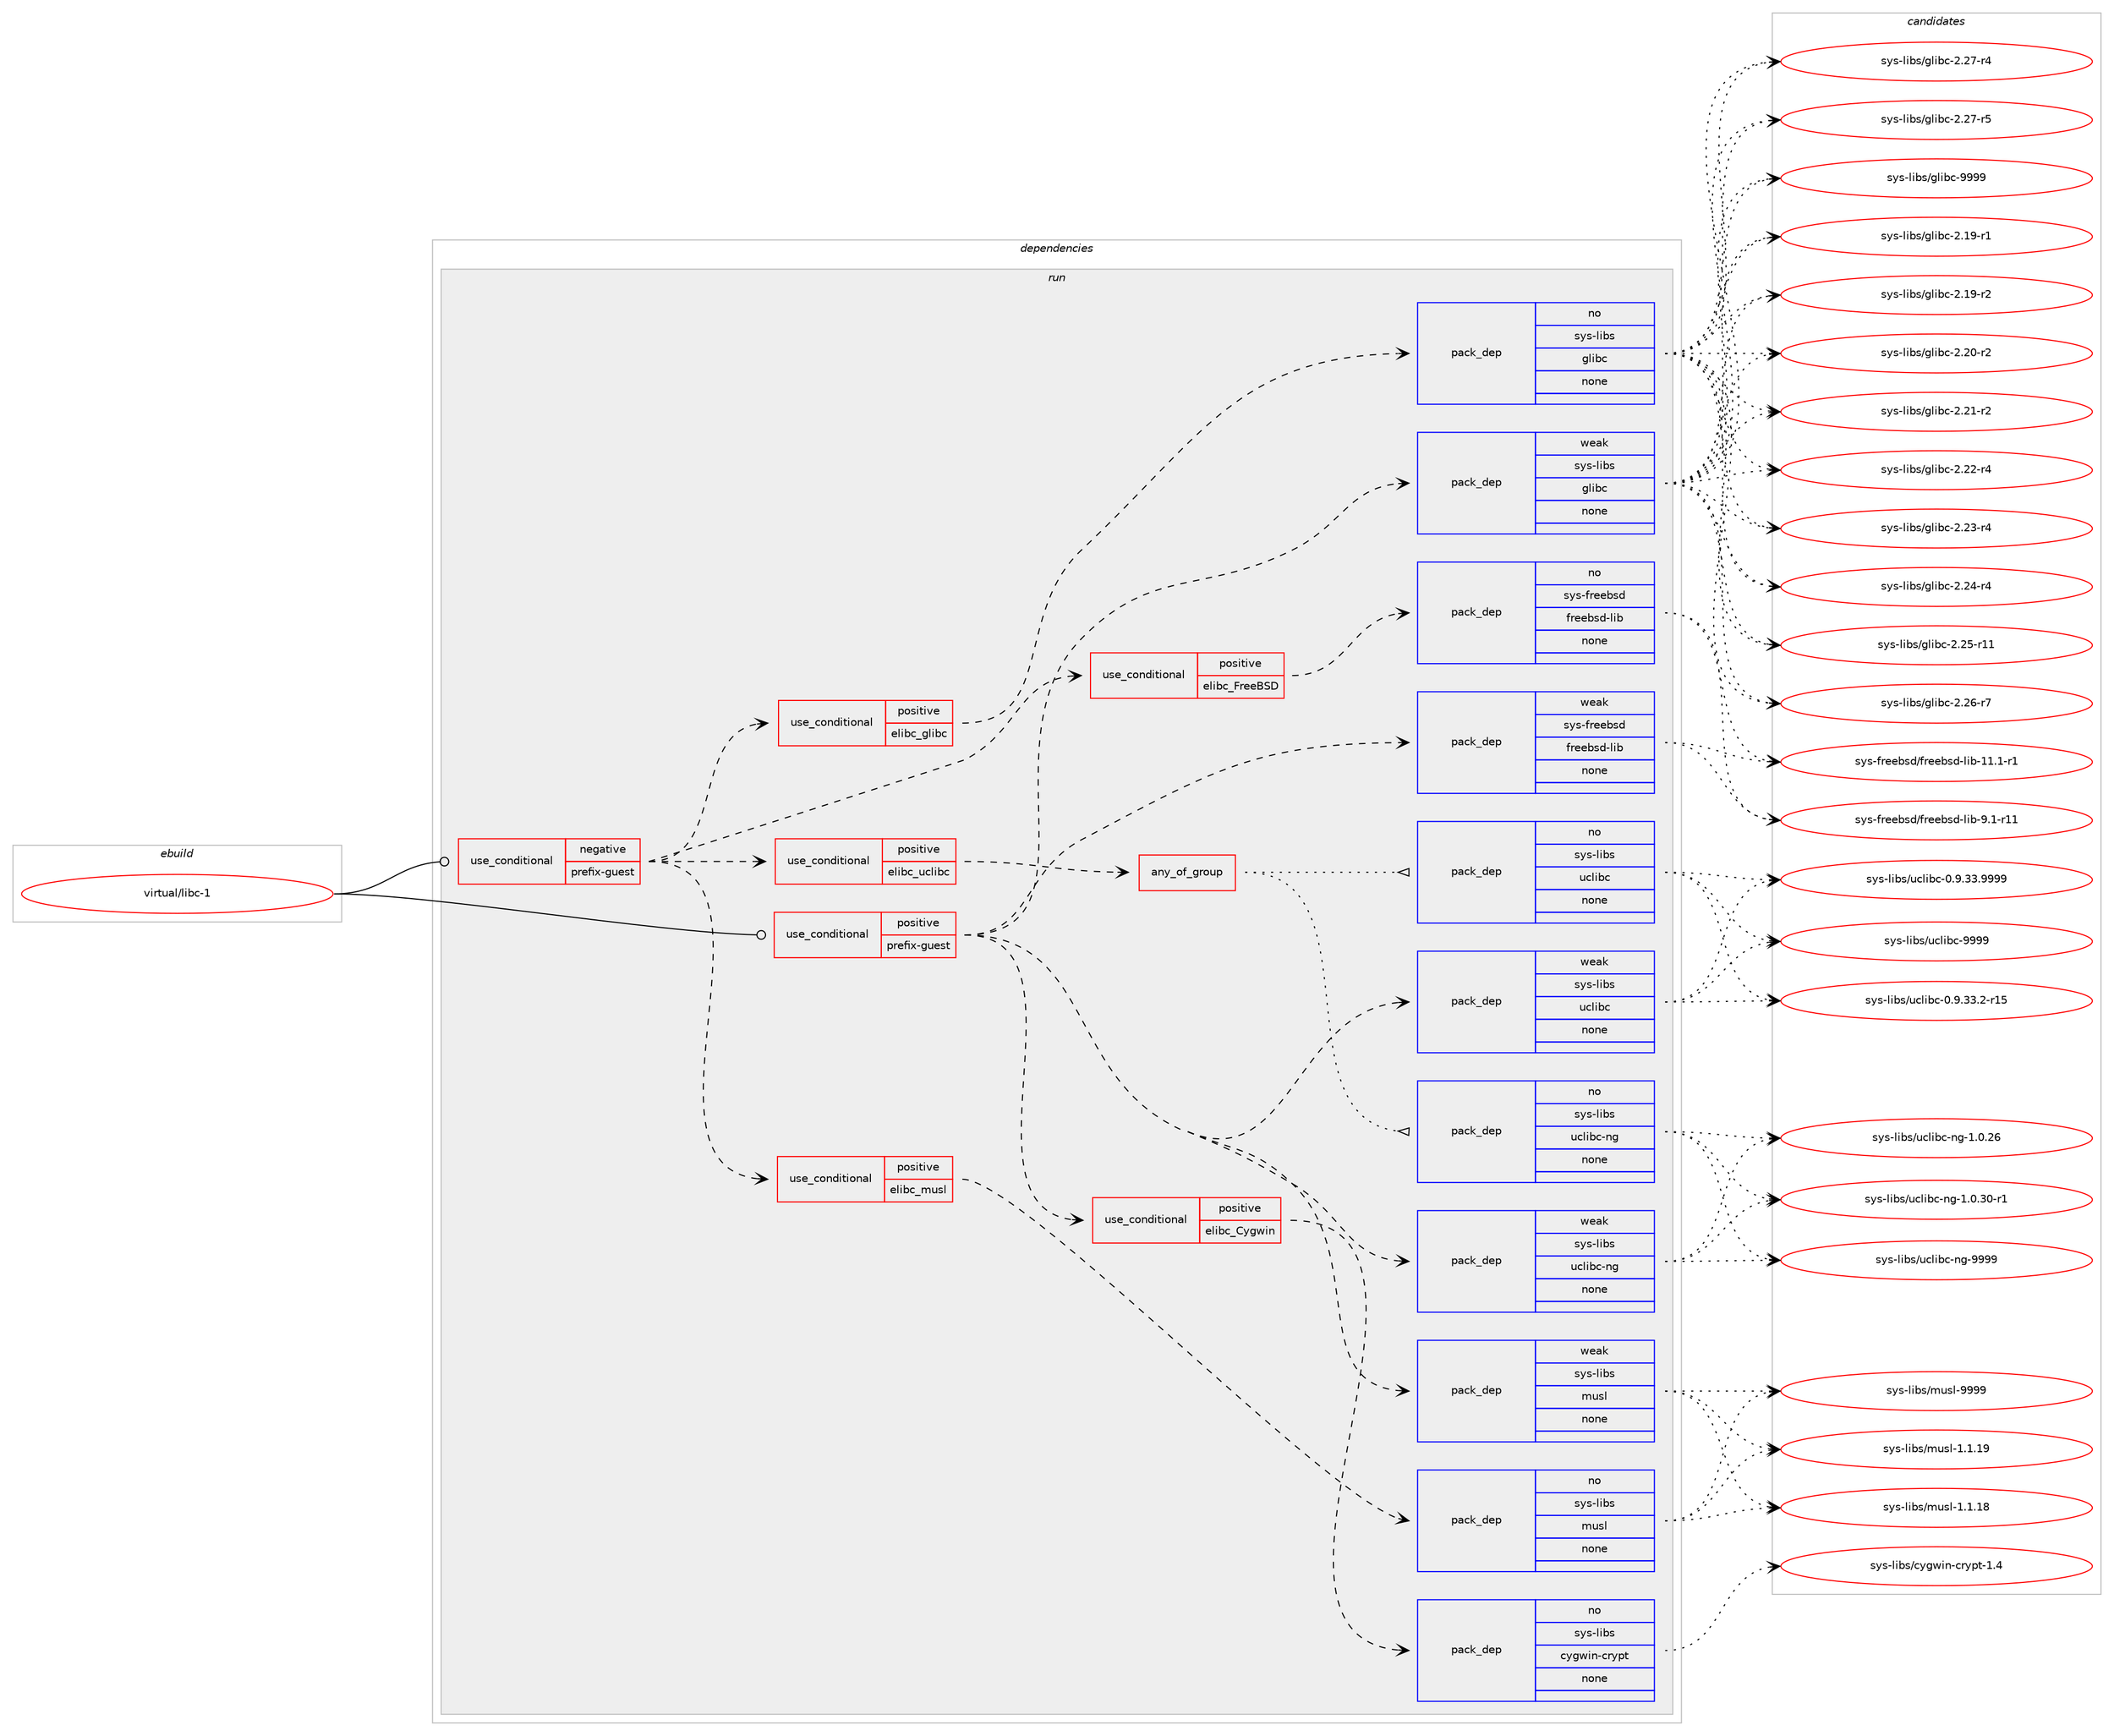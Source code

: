 digraph prolog {

# *************
# Graph options
# *************

newrank=true;
concentrate=true;
compound=true;
graph [rankdir=LR,fontname=Helvetica,fontsize=10,ranksep=1.5];#, ranksep=2.5, nodesep=0.2];
edge  [arrowhead=vee];
node  [fontname=Helvetica,fontsize=10];

# **********
# The ebuild
# **********

subgraph cluster_leftcol {
color=gray;
rank=same;
label=<<i>ebuild</i>>;
id [label="virtual/libc-1", color=red, width=4, href="../virtual/libc-1.svg"];
}

# ****************
# The dependencies
# ****************

subgraph cluster_midcol {
color=gray;
label=<<i>dependencies</i>>;
subgraph cluster_compile {
fillcolor="#eeeeee";
style=filled;
label=<<i>compile</i>>;
}
subgraph cluster_compileandrun {
fillcolor="#eeeeee";
style=filled;
label=<<i>compile and run</i>>;
}
subgraph cluster_run {
fillcolor="#eeeeee";
style=filled;
label=<<i>run</i>>;
subgraph cond700 {
dependency3803 [label=<<TABLE BORDER="0" CELLBORDER="1" CELLSPACING="0" CELLPADDING="4"><TR><TD ROWSPAN="3" CELLPADDING="10">use_conditional</TD></TR><TR><TD>negative</TD></TR><TR><TD>prefix-guest</TD></TR></TABLE>>, shape=none, color=red];
subgraph cond701 {
dependency3804 [label=<<TABLE BORDER="0" CELLBORDER="1" CELLSPACING="0" CELLPADDING="4"><TR><TD ROWSPAN="3" CELLPADDING="10">use_conditional</TD></TR><TR><TD>positive</TD></TR><TR><TD>elibc_glibc</TD></TR></TABLE>>, shape=none, color=red];
subgraph pack3044 {
dependency3805 [label=<<TABLE BORDER="0" CELLBORDER="1" CELLSPACING="0" CELLPADDING="4" WIDTH="220"><TR><TD ROWSPAN="6" CELLPADDING="30">pack_dep</TD></TR><TR><TD WIDTH="110">no</TD></TR><TR><TD>sys-libs</TD></TR><TR><TD>glibc</TD></TR><TR><TD>none</TD></TR><TR><TD></TD></TR></TABLE>>, shape=none, color=blue];
}
dependency3804:e -> dependency3805:w [weight=20,style="dashed",arrowhead="vee"];
}
dependency3803:e -> dependency3804:w [weight=20,style="dashed",arrowhead="vee"];
subgraph cond702 {
dependency3806 [label=<<TABLE BORDER="0" CELLBORDER="1" CELLSPACING="0" CELLPADDING="4"><TR><TD ROWSPAN="3" CELLPADDING="10">use_conditional</TD></TR><TR><TD>positive</TD></TR><TR><TD>elibc_musl</TD></TR></TABLE>>, shape=none, color=red];
subgraph pack3045 {
dependency3807 [label=<<TABLE BORDER="0" CELLBORDER="1" CELLSPACING="0" CELLPADDING="4" WIDTH="220"><TR><TD ROWSPAN="6" CELLPADDING="30">pack_dep</TD></TR><TR><TD WIDTH="110">no</TD></TR><TR><TD>sys-libs</TD></TR><TR><TD>musl</TD></TR><TR><TD>none</TD></TR><TR><TD></TD></TR></TABLE>>, shape=none, color=blue];
}
dependency3806:e -> dependency3807:w [weight=20,style="dashed",arrowhead="vee"];
}
dependency3803:e -> dependency3806:w [weight=20,style="dashed",arrowhead="vee"];
subgraph cond703 {
dependency3808 [label=<<TABLE BORDER="0" CELLBORDER="1" CELLSPACING="0" CELLPADDING="4"><TR><TD ROWSPAN="3" CELLPADDING="10">use_conditional</TD></TR><TR><TD>positive</TD></TR><TR><TD>elibc_uclibc</TD></TR></TABLE>>, shape=none, color=red];
subgraph any59 {
dependency3809 [label=<<TABLE BORDER="0" CELLBORDER="1" CELLSPACING="0" CELLPADDING="4"><TR><TD CELLPADDING="10">any_of_group</TD></TR></TABLE>>, shape=none, color=red];subgraph pack3046 {
dependency3810 [label=<<TABLE BORDER="0" CELLBORDER="1" CELLSPACING="0" CELLPADDING="4" WIDTH="220"><TR><TD ROWSPAN="6" CELLPADDING="30">pack_dep</TD></TR><TR><TD WIDTH="110">no</TD></TR><TR><TD>sys-libs</TD></TR><TR><TD>uclibc-ng</TD></TR><TR><TD>none</TD></TR><TR><TD></TD></TR></TABLE>>, shape=none, color=blue];
}
dependency3809:e -> dependency3810:w [weight=20,style="dotted",arrowhead="oinv"];
subgraph pack3047 {
dependency3811 [label=<<TABLE BORDER="0" CELLBORDER="1" CELLSPACING="0" CELLPADDING="4" WIDTH="220"><TR><TD ROWSPAN="6" CELLPADDING="30">pack_dep</TD></TR><TR><TD WIDTH="110">no</TD></TR><TR><TD>sys-libs</TD></TR><TR><TD>uclibc</TD></TR><TR><TD>none</TD></TR><TR><TD></TD></TR></TABLE>>, shape=none, color=blue];
}
dependency3809:e -> dependency3811:w [weight=20,style="dotted",arrowhead="oinv"];
}
dependency3808:e -> dependency3809:w [weight=20,style="dashed",arrowhead="vee"];
}
dependency3803:e -> dependency3808:w [weight=20,style="dashed",arrowhead="vee"];
subgraph cond704 {
dependency3812 [label=<<TABLE BORDER="0" CELLBORDER="1" CELLSPACING="0" CELLPADDING="4"><TR><TD ROWSPAN="3" CELLPADDING="10">use_conditional</TD></TR><TR><TD>positive</TD></TR><TR><TD>elibc_FreeBSD</TD></TR></TABLE>>, shape=none, color=red];
subgraph pack3048 {
dependency3813 [label=<<TABLE BORDER="0" CELLBORDER="1" CELLSPACING="0" CELLPADDING="4" WIDTH="220"><TR><TD ROWSPAN="6" CELLPADDING="30">pack_dep</TD></TR><TR><TD WIDTH="110">no</TD></TR><TR><TD>sys-freebsd</TD></TR><TR><TD>freebsd-lib</TD></TR><TR><TD>none</TD></TR><TR><TD></TD></TR></TABLE>>, shape=none, color=blue];
}
dependency3812:e -> dependency3813:w [weight=20,style="dashed",arrowhead="vee"];
}
dependency3803:e -> dependency3812:w [weight=20,style="dashed",arrowhead="vee"];
}
id:e -> dependency3803:w [weight=20,style="solid",arrowhead="odot"];
subgraph cond705 {
dependency3814 [label=<<TABLE BORDER="0" CELLBORDER="1" CELLSPACING="0" CELLPADDING="4"><TR><TD ROWSPAN="3" CELLPADDING="10">use_conditional</TD></TR><TR><TD>positive</TD></TR><TR><TD>prefix-guest</TD></TR></TABLE>>, shape=none, color=red];
subgraph cond706 {
dependency3815 [label=<<TABLE BORDER="0" CELLBORDER="1" CELLSPACING="0" CELLPADDING="4"><TR><TD ROWSPAN="3" CELLPADDING="10">use_conditional</TD></TR><TR><TD>positive</TD></TR><TR><TD>elibc_Cygwin</TD></TR></TABLE>>, shape=none, color=red];
subgraph pack3049 {
dependency3816 [label=<<TABLE BORDER="0" CELLBORDER="1" CELLSPACING="0" CELLPADDING="4" WIDTH="220"><TR><TD ROWSPAN="6" CELLPADDING="30">pack_dep</TD></TR><TR><TD WIDTH="110">no</TD></TR><TR><TD>sys-libs</TD></TR><TR><TD>cygwin-crypt</TD></TR><TR><TD>none</TD></TR><TR><TD></TD></TR></TABLE>>, shape=none, color=blue];
}
dependency3815:e -> dependency3816:w [weight=20,style="dashed",arrowhead="vee"];
}
dependency3814:e -> dependency3815:w [weight=20,style="dashed",arrowhead="vee"];
subgraph pack3050 {
dependency3817 [label=<<TABLE BORDER="0" CELLBORDER="1" CELLSPACING="0" CELLPADDING="4" WIDTH="220"><TR><TD ROWSPAN="6" CELLPADDING="30">pack_dep</TD></TR><TR><TD WIDTH="110">weak</TD></TR><TR><TD>sys-libs</TD></TR><TR><TD>glibc</TD></TR><TR><TD>none</TD></TR><TR><TD></TD></TR></TABLE>>, shape=none, color=blue];
}
dependency3814:e -> dependency3817:w [weight=20,style="dashed",arrowhead="vee"];
subgraph pack3051 {
dependency3818 [label=<<TABLE BORDER="0" CELLBORDER="1" CELLSPACING="0" CELLPADDING="4" WIDTH="220"><TR><TD ROWSPAN="6" CELLPADDING="30">pack_dep</TD></TR><TR><TD WIDTH="110">weak</TD></TR><TR><TD>sys-libs</TD></TR><TR><TD>musl</TD></TR><TR><TD>none</TD></TR><TR><TD></TD></TR></TABLE>>, shape=none, color=blue];
}
dependency3814:e -> dependency3818:w [weight=20,style="dashed",arrowhead="vee"];
subgraph pack3052 {
dependency3819 [label=<<TABLE BORDER="0" CELLBORDER="1" CELLSPACING="0" CELLPADDING="4" WIDTH="220"><TR><TD ROWSPAN="6" CELLPADDING="30">pack_dep</TD></TR><TR><TD WIDTH="110">weak</TD></TR><TR><TD>sys-libs</TD></TR><TR><TD>uclibc-ng</TD></TR><TR><TD>none</TD></TR><TR><TD></TD></TR></TABLE>>, shape=none, color=blue];
}
dependency3814:e -> dependency3819:w [weight=20,style="dashed",arrowhead="vee"];
subgraph pack3053 {
dependency3820 [label=<<TABLE BORDER="0" CELLBORDER="1" CELLSPACING="0" CELLPADDING="4" WIDTH="220"><TR><TD ROWSPAN="6" CELLPADDING="30">pack_dep</TD></TR><TR><TD WIDTH="110">weak</TD></TR><TR><TD>sys-libs</TD></TR><TR><TD>uclibc</TD></TR><TR><TD>none</TD></TR><TR><TD></TD></TR></TABLE>>, shape=none, color=blue];
}
dependency3814:e -> dependency3820:w [weight=20,style="dashed",arrowhead="vee"];
subgraph pack3054 {
dependency3821 [label=<<TABLE BORDER="0" CELLBORDER="1" CELLSPACING="0" CELLPADDING="4" WIDTH="220"><TR><TD ROWSPAN="6" CELLPADDING="30">pack_dep</TD></TR><TR><TD WIDTH="110">weak</TD></TR><TR><TD>sys-freebsd</TD></TR><TR><TD>freebsd-lib</TD></TR><TR><TD>none</TD></TR><TR><TD></TD></TR></TABLE>>, shape=none, color=blue];
}
dependency3814:e -> dependency3821:w [weight=20,style="dashed",arrowhead="vee"];
}
id:e -> dependency3814:w [weight=20,style="solid",arrowhead="odot"];
}
}

# **************
# The candidates
# **************

subgraph cluster_choices {
rank=same;
color=gray;
label=<<i>candidates</i>>;

subgraph choice3044 {
color=black;
nodesep=1;
choice115121115451081059811547103108105989945504649574511449 [label="sys-libs/glibc-2.19-r1", color=red, width=4,href="../sys-libs/glibc-2.19-r1.svg"];
choice115121115451081059811547103108105989945504649574511450 [label="sys-libs/glibc-2.19-r2", color=red, width=4,href="../sys-libs/glibc-2.19-r2.svg"];
choice115121115451081059811547103108105989945504650484511450 [label="sys-libs/glibc-2.20-r2", color=red, width=4,href="../sys-libs/glibc-2.20-r2.svg"];
choice115121115451081059811547103108105989945504650494511450 [label="sys-libs/glibc-2.21-r2", color=red, width=4,href="../sys-libs/glibc-2.21-r2.svg"];
choice115121115451081059811547103108105989945504650504511452 [label="sys-libs/glibc-2.22-r4", color=red, width=4,href="../sys-libs/glibc-2.22-r4.svg"];
choice115121115451081059811547103108105989945504650514511452 [label="sys-libs/glibc-2.23-r4", color=red, width=4,href="../sys-libs/glibc-2.23-r4.svg"];
choice115121115451081059811547103108105989945504650524511452 [label="sys-libs/glibc-2.24-r4", color=red, width=4,href="../sys-libs/glibc-2.24-r4.svg"];
choice11512111545108105981154710310810598994550465053451144949 [label="sys-libs/glibc-2.25-r11", color=red, width=4,href="../sys-libs/glibc-2.25-r11.svg"];
choice115121115451081059811547103108105989945504650544511455 [label="sys-libs/glibc-2.26-r7", color=red, width=4,href="../sys-libs/glibc-2.26-r7.svg"];
choice115121115451081059811547103108105989945504650554511452 [label="sys-libs/glibc-2.27-r4", color=red, width=4,href="../sys-libs/glibc-2.27-r4.svg"];
choice115121115451081059811547103108105989945504650554511453 [label="sys-libs/glibc-2.27-r5", color=red, width=4,href="../sys-libs/glibc-2.27-r5.svg"];
choice11512111545108105981154710310810598994557575757 [label="sys-libs/glibc-9999", color=red, width=4,href="../sys-libs/glibc-9999.svg"];
dependency3805:e -> choice115121115451081059811547103108105989945504649574511449:w [style=dotted,weight="100"];
dependency3805:e -> choice115121115451081059811547103108105989945504649574511450:w [style=dotted,weight="100"];
dependency3805:e -> choice115121115451081059811547103108105989945504650484511450:w [style=dotted,weight="100"];
dependency3805:e -> choice115121115451081059811547103108105989945504650494511450:w [style=dotted,weight="100"];
dependency3805:e -> choice115121115451081059811547103108105989945504650504511452:w [style=dotted,weight="100"];
dependency3805:e -> choice115121115451081059811547103108105989945504650514511452:w [style=dotted,weight="100"];
dependency3805:e -> choice115121115451081059811547103108105989945504650524511452:w [style=dotted,weight="100"];
dependency3805:e -> choice11512111545108105981154710310810598994550465053451144949:w [style=dotted,weight="100"];
dependency3805:e -> choice115121115451081059811547103108105989945504650544511455:w [style=dotted,weight="100"];
dependency3805:e -> choice115121115451081059811547103108105989945504650554511452:w [style=dotted,weight="100"];
dependency3805:e -> choice115121115451081059811547103108105989945504650554511453:w [style=dotted,weight="100"];
dependency3805:e -> choice11512111545108105981154710310810598994557575757:w [style=dotted,weight="100"];
}
subgraph choice3045 {
color=black;
nodesep=1;
choice11512111545108105981154710911711510845494649464956 [label="sys-libs/musl-1.1.18", color=red, width=4,href="../sys-libs/musl-1.1.18.svg"];
choice11512111545108105981154710911711510845494649464957 [label="sys-libs/musl-1.1.19", color=red, width=4,href="../sys-libs/musl-1.1.19.svg"];
choice1151211154510810598115471091171151084557575757 [label="sys-libs/musl-9999", color=red, width=4,href="../sys-libs/musl-9999.svg"];
dependency3807:e -> choice11512111545108105981154710911711510845494649464956:w [style=dotted,weight="100"];
dependency3807:e -> choice11512111545108105981154710911711510845494649464957:w [style=dotted,weight="100"];
dependency3807:e -> choice1151211154510810598115471091171151084557575757:w [style=dotted,weight="100"];
}
subgraph choice3046 {
color=black;
nodesep=1;
choice1151211154510810598115471179910810598994511010345494648465054 [label="sys-libs/uclibc-ng-1.0.26", color=red, width=4,href="../sys-libs/uclibc-ng-1.0.26.svg"];
choice11512111545108105981154711799108105989945110103454946484651484511449 [label="sys-libs/uclibc-ng-1.0.30-r1", color=red, width=4,href="../sys-libs/uclibc-ng-1.0.30-r1.svg"];
choice115121115451081059811547117991081059899451101034557575757 [label="sys-libs/uclibc-ng-9999", color=red, width=4,href="../sys-libs/uclibc-ng-9999.svg"];
dependency3810:e -> choice1151211154510810598115471179910810598994511010345494648465054:w [style=dotted,weight="100"];
dependency3810:e -> choice11512111545108105981154711799108105989945110103454946484651484511449:w [style=dotted,weight="100"];
dependency3810:e -> choice115121115451081059811547117991081059899451101034557575757:w [style=dotted,weight="100"];
}
subgraph choice3047 {
color=black;
nodesep=1;
choice115121115451081059811547117991081059899454846574651514650451144953 [label="sys-libs/uclibc-0.9.33.2-r15", color=red, width=4,href="../sys-libs/uclibc-0.9.33.2-r15.svg"];
choice115121115451081059811547117991081059899454846574651514657575757 [label="sys-libs/uclibc-0.9.33.9999", color=red, width=4,href="../sys-libs/uclibc-0.9.33.9999.svg"];
choice1151211154510810598115471179910810598994557575757 [label="sys-libs/uclibc-9999", color=red, width=4,href="../sys-libs/uclibc-9999.svg"];
dependency3811:e -> choice115121115451081059811547117991081059899454846574651514650451144953:w [style=dotted,weight="100"];
dependency3811:e -> choice115121115451081059811547117991081059899454846574651514657575757:w [style=dotted,weight="100"];
dependency3811:e -> choice1151211154510810598115471179910810598994557575757:w [style=dotted,weight="100"];
}
subgraph choice3048 {
color=black;
nodesep=1;
choice11512111545102114101101981151004710211410110198115100451081059845494946494511449 [label="sys-freebsd/freebsd-lib-11.1-r1", color=red, width=4,href="../sys-freebsd/freebsd-lib-11.1-r1.svg"];
choice11512111545102114101101981151004710211410110198115100451081059845574649451144949 [label="sys-freebsd/freebsd-lib-9.1-r11", color=red, width=4,href="../sys-freebsd/freebsd-lib-9.1-r11.svg"];
dependency3813:e -> choice11512111545102114101101981151004710211410110198115100451081059845494946494511449:w [style=dotted,weight="100"];
dependency3813:e -> choice11512111545102114101101981151004710211410110198115100451081059845574649451144949:w [style=dotted,weight="100"];
}
subgraph choice3049 {
color=black;
nodesep=1;
choice11512111545108105981154799121103119105110459911412111211645494652 [label="sys-libs/cygwin-crypt-1.4", color=red, width=4,href="../sys-libs/cygwin-crypt-1.4.svg"];
dependency3816:e -> choice11512111545108105981154799121103119105110459911412111211645494652:w [style=dotted,weight="100"];
}
subgraph choice3050 {
color=black;
nodesep=1;
choice115121115451081059811547103108105989945504649574511449 [label="sys-libs/glibc-2.19-r1", color=red, width=4,href="../sys-libs/glibc-2.19-r1.svg"];
choice115121115451081059811547103108105989945504649574511450 [label="sys-libs/glibc-2.19-r2", color=red, width=4,href="../sys-libs/glibc-2.19-r2.svg"];
choice115121115451081059811547103108105989945504650484511450 [label="sys-libs/glibc-2.20-r2", color=red, width=4,href="../sys-libs/glibc-2.20-r2.svg"];
choice115121115451081059811547103108105989945504650494511450 [label="sys-libs/glibc-2.21-r2", color=red, width=4,href="../sys-libs/glibc-2.21-r2.svg"];
choice115121115451081059811547103108105989945504650504511452 [label="sys-libs/glibc-2.22-r4", color=red, width=4,href="../sys-libs/glibc-2.22-r4.svg"];
choice115121115451081059811547103108105989945504650514511452 [label="sys-libs/glibc-2.23-r4", color=red, width=4,href="../sys-libs/glibc-2.23-r4.svg"];
choice115121115451081059811547103108105989945504650524511452 [label="sys-libs/glibc-2.24-r4", color=red, width=4,href="../sys-libs/glibc-2.24-r4.svg"];
choice11512111545108105981154710310810598994550465053451144949 [label="sys-libs/glibc-2.25-r11", color=red, width=4,href="../sys-libs/glibc-2.25-r11.svg"];
choice115121115451081059811547103108105989945504650544511455 [label="sys-libs/glibc-2.26-r7", color=red, width=4,href="../sys-libs/glibc-2.26-r7.svg"];
choice115121115451081059811547103108105989945504650554511452 [label="sys-libs/glibc-2.27-r4", color=red, width=4,href="../sys-libs/glibc-2.27-r4.svg"];
choice115121115451081059811547103108105989945504650554511453 [label="sys-libs/glibc-2.27-r5", color=red, width=4,href="../sys-libs/glibc-2.27-r5.svg"];
choice11512111545108105981154710310810598994557575757 [label="sys-libs/glibc-9999", color=red, width=4,href="../sys-libs/glibc-9999.svg"];
dependency3817:e -> choice115121115451081059811547103108105989945504649574511449:w [style=dotted,weight="100"];
dependency3817:e -> choice115121115451081059811547103108105989945504649574511450:w [style=dotted,weight="100"];
dependency3817:e -> choice115121115451081059811547103108105989945504650484511450:w [style=dotted,weight="100"];
dependency3817:e -> choice115121115451081059811547103108105989945504650494511450:w [style=dotted,weight="100"];
dependency3817:e -> choice115121115451081059811547103108105989945504650504511452:w [style=dotted,weight="100"];
dependency3817:e -> choice115121115451081059811547103108105989945504650514511452:w [style=dotted,weight="100"];
dependency3817:e -> choice115121115451081059811547103108105989945504650524511452:w [style=dotted,weight="100"];
dependency3817:e -> choice11512111545108105981154710310810598994550465053451144949:w [style=dotted,weight="100"];
dependency3817:e -> choice115121115451081059811547103108105989945504650544511455:w [style=dotted,weight="100"];
dependency3817:e -> choice115121115451081059811547103108105989945504650554511452:w [style=dotted,weight="100"];
dependency3817:e -> choice115121115451081059811547103108105989945504650554511453:w [style=dotted,weight="100"];
dependency3817:e -> choice11512111545108105981154710310810598994557575757:w [style=dotted,weight="100"];
}
subgraph choice3051 {
color=black;
nodesep=1;
choice11512111545108105981154710911711510845494649464956 [label="sys-libs/musl-1.1.18", color=red, width=4,href="../sys-libs/musl-1.1.18.svg"];
choice11512111545108105981154710911711510845494649464957 [label="sys-libs/musl-1.1.19", color=red, width=4,href="../sys-libs/musl-1.1.19.svg"];
choice1151211154510810598115471091171151084557575757 [label="sys-libs/musl-9999", color=red, width=4,href="../sys-libs/musl-9999.svg"];
dependency3818:e -> choice11512111545108105981154710911711510845494649464956:w [style=dotted,weight="100"];
dependency3818:e -> choice11512111545108105981154710911711510845494649464957:w [style=dotted,weight="100"];
dependency3818:e -> choice1151211154510810598115471091171151084557575757:w [style=dotted,weight="100"];
}
subgraph choice3052 {
color=black;
nodesep=1;
choice1151211154510810598115471179910810598994511010345494648465054 [label="sys-libs/uclibc-ng-1.0.26", color=red, width=4,href="../sys-libs/uclibc-ng-1.0.26.svg"];
choice11512111545108105981154711799108105989945110103454946484651484511449 [label="sys-libs/uclibc-ng-1.0.30-r1", color=red, width=4,href="../sys-libs/uclibc-ng-1.0.30-r1.svg"];
choice115121115451081059811547117991081059899451101034557575757 [label="sys-libs/uclibc-ng-9999", color=red, width=4,href="../sys-libs/uclibc-ng-9999.svg"];
dependency3819:e -> choice1151211154510810598115471179910810598994511010345494648465054:w [style=dotted,weight="100"];
dependency3819:e -> choice11512111545108105981154711799108105989945110103454946484651484511449:w [style=dotted,weight="100"];
dependency3819:e -> choice115121115451081059811547117991081059899451101034557575757:w [style=dotted,weight="100"];
}
subgraph choice3053 {
color=black;
nodesep=1;
choice115121115451081059811547117991081059899454846574651514650451144953 [label="sys-libs/uclibc-0.9.33.2-r15", color=red, width=4,href="../sys-libs/uclibc-0.9.33.2-r15.svg"];
choice115121115451081059811547117991081059899454846574651514657575757 [label="sys-libs/uclibc-0.9.33.9999", color=red, width=4,href="../sys-libs/uclibc-0.9.33.9999.svg"];
choice1151211154510810598115471179910810598994557575757 [label="sys-libs/uclibc-9999", color=red, width=4,href="../sys-libs/uclibc-9999.svg"];
dependency3820:e -> choice115121115451081059811547117991081059899454846574651514650451144953:w [style=dotted,weight="100"];
dependency3820:e -> choice115121115451081059811547117991081059899454846574651514657575757:w [style=dotted,weight="100"];
dependency3820:e -> choice1151211154510810598115471179910810598994557575757:w [style=dotted,weight="100"];
}
subgraph choice3054 {
color=black;
nodesep=1;
choice11512111545102114101101981151004710211410110198115100451081059845494946494511449 [label="sys-freebsd/freebsd-lib-11.1-r1", color=red, width=4,href="../sys-freebsd/freebsd-lib-11.1-r1.svg"];
choice11512111545102114101101981151004710211410110198115100451081059845574649451144949 [label="sys-freebsd/freebsd-lib-9.1-r11", color=red, width=4,href="../sys-freebsd/freebsd-lib-9.1-r11.svg"];
dependency3821:e -> choice11512111545102114101101981151004710211410110198115100451081059845494946494511449:w [style=dotted,weight="100"];
dependency3821:e -> choice11512111545102114101101981151004710211410110198115100451081059845574649451144949:w [style=dotted,weight="100"];
}
}

}
